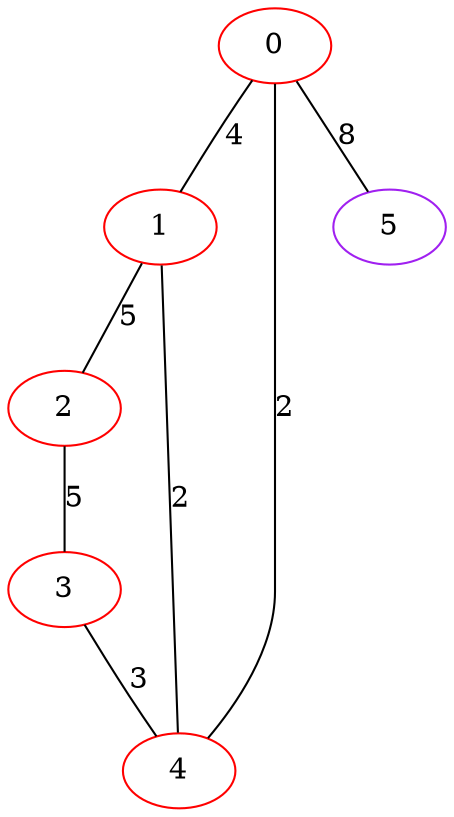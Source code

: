 graph "" {
0 [color=red, weight=1];
1 [color=red, weight=1];
2 [color=red, weight=1];
3 [color=red, weight=1];
4 [color=red, weight=1];
5 [color=purple, weight=4];
0 -- 1  [key=0, label=4];
0 -- 4  [key=0, label=2];
0 -- 5  [key=0, label=8];
1 -- 2  [key=0, label=5];
1 -- 4  [key=0, label=2];
2 -- 3  [key=0, label=5];
3 -- 4  [key=0, label=3];
}
